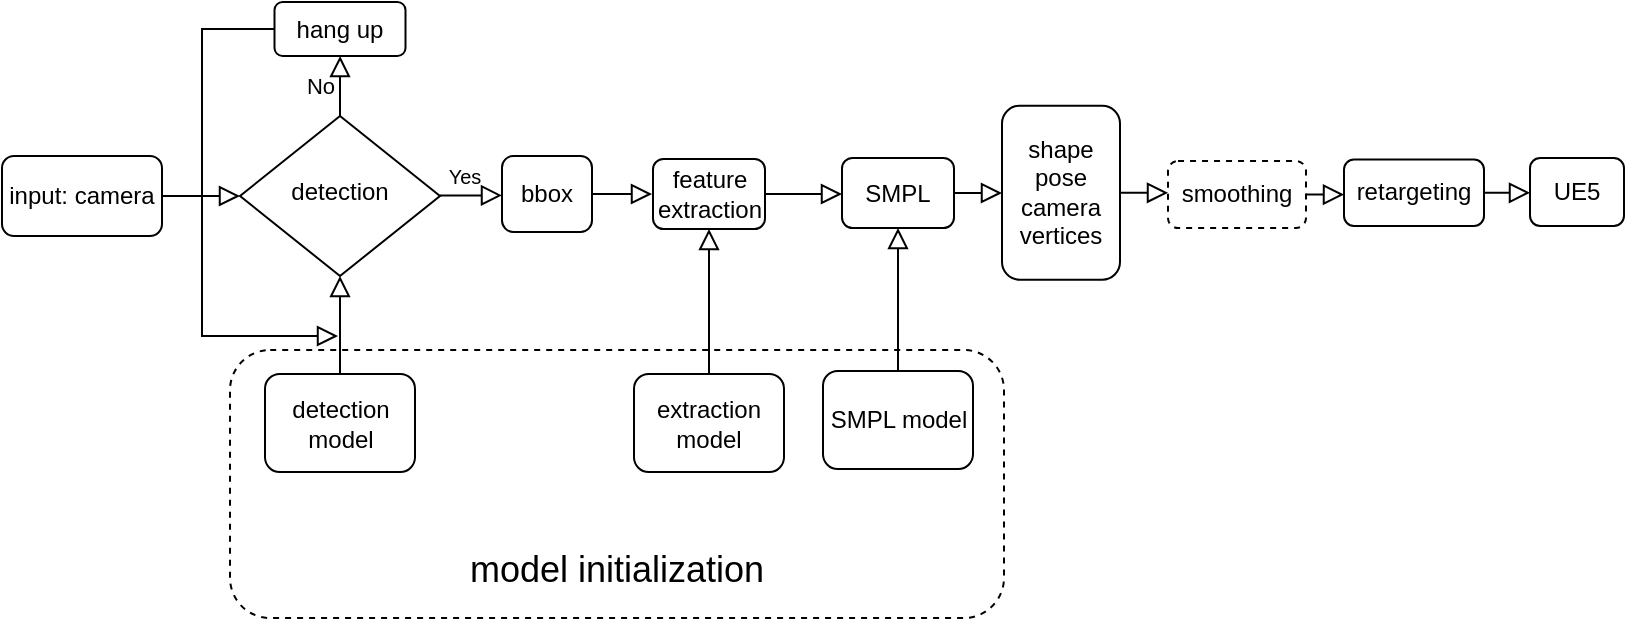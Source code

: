 <mxfile version="20.2.3" type="github">
  <diagram id="C5RBs43oDa-KdzZeNtuy" name="Page-1">
    <mxGraphModel dx="1283" dy="587" grid="0" gridSize="10" guides="1" tooltips="1" connect="1" arrows="1" fold="1" page="1" pageScale="1" pageWidth="827" pageHeight="1169" math="0" shadow="0">
      <root>
        <mxCell id="WIyWlLk6GJQsqaUBKTNV-0" />
        <mxCell id="WIyWlLk6GJQsqaUBKTNV-1" parent="WIyWlLk6GJQsqaUBKTNV-0" />
        <mxCell id="WIyWlLk6GJQsqaUBKTNV-2" value="" style="rounded=0;html=1;jettySize=auto;orthogonalLoop=1;fontSize=11;endArrow=block;endFill=0;endSize=8;strokeWidth=1;shadow=0;labelBackgroundColor=none;edgeStyle=orthogonalEdgeStyle;" parent="WIyWlLk6GJQsqaUBKTNV-1" source="WIyWlLk6GJQsqaUBKTNV-3" target="WIyWlLk6GJQsqaUBKTNV-6" edge="1">
          <mxGeometry relative="1" as="geometry" />
        </mxCell>
        <mxCell id="WIyWlLk6GJQsqaUBKTNV-3" value="input: camera" style="rounded=1;whiteSpace=wrap;html=1;fontSize=12;glass=0;strokeWidth=1;shadow=0;" parent="WIyWlLk6GJQsqaUBKTNV-1" vertex="1">
          <mxGeometry x="9" y="299" width="80" height="40" as="geometry" />
        </mxCell>
        <mxCell id="WIyWlLk6GJQsqaUBKTNV-5" value="No" style="edgeStyle=orthogonalEdgeStyle;rounded=0;html=1;jettySize=auto;orthogonalLoop=1;fontSize=11;endArrow=block;endFill=0;endSize=8;strokeWidth=1;shadow=0;labelBackgroundColor=none;" parent="WIyWlLk6GJQsqaUBKTNV-1" source="WIyWlLk6GJQsqaUBKTNV-6" target="WIyWlLk6GJQsqaUBKTNV-7" edge="1">
          <mxGeometry y="10" relative="1" as="geometry">
            <mxPoint as="offset" />
          </mxGeometry>
        </mxCell>
        <mxCell id="WIyWlLk6GJQsqaUBKTNV-6" value="detection" style="rhombus;whiteSpace=wrap;html=1;shadow=0;fontFamily=Helvetica;fontSize=12;align=center;strokeWidth=1;spacing=6;spacingTop=-4;" parent="WIyWlLk6GJQsqaUBKTNV-1" vertex="1">
          <mxGeometry x="128" y="279" width="100" height="80" as="geometry" />
        </mxCell>
        <mxCell id="WIyWlLk6GJQsqaUBKTNV-7" value="hang up" style="rounded=1;whiteSpace=wrap;html=1;fontSize=12;glass=0;strokeWidth=1;shadow=0;" parent="WIyWlLk6GJQsqaUBKTNV-1" vertex="1">
          <mxGeometry x="145.25" y="222" width="65.5" height="27" as="geometry" />
        </mxCell>
        <mxCell id="WIyWlLk6GJQsqaUBKTNV-11" value="SMPL" style="rounded=1;whiteSpace=wrap;html=1;fontSize=12;glass=0;strokeWidth=1;shadow=0;" parent="WIyWlLk6GJQsqaUBKTNV-1" vertex="1">
          <mxGeometry x="429" y="300" width="56" height="35" as="geometry" />
        </mxCell>
        <mxCell id="WIyWlLk6GJQsqaUBKTNV-12" value="bbox" style="rounded=1;whiteSpace=wrap;html=1;fontSize=12;glass=0;strokeWidth=1;shadow=0;" parent="WIyWlLk6GJQsqaUBKTNV-1" vertex="1">
          <mxGeometry x="259" y="299" width="45" height="38" as="geometry" />
        </mxCell>
        <mxCell id="kQRysHu-y29OLwsxn-ja-0" value="&lt;br&gt;&lt;br&gt;&lt;br&gt;&lt;br&gt;&lt;br&gt;&lt;br&gt;&lt;font style=&quot;font-size: 18px;&quot;&gt;model initialization&lt;/font&gt;" style="rounded=1;whiteSpace=wrap;html=1;fontSize=12;glass=0;strokeWidth=1;shadow=0;dashed=1;" parent="WIyWlLk6GJQsqaUBKTNV-1" vertex="1">
          <mxGeometry x="123" y="396" width="387" height="134" as="geometry" />
        </mxCell>
        <mxCell id="kQRysHu-y29OLwsxn-ja-7" value="feature extraction" style="rounded=1;whiteSpace=wrap;html=1;fontSize=12;glass=0;strokeWidth=1;shadow=0;" parent="WIyWlLk6GJQsqaUBKTNV-1" vertex="1">
          <mxGeometry x="334.5" y="300.5" width="56" height="35" as="geometry" />
        </mxCell>
        <mxCell id="kQRysHu-y29OLwsxn-ja-11" value="shape&lt;br&gt;pose&lt;br&gt;camera&lt;br&gt;vertices" style="rounded=1;whiteSpace=wrap;html=1;fontSize=12;glass=0;strokeWidth=1;shadow=0;" parent="WIyWlLk6GJQsqaUBKTNV-1" vertex="1">
          <mxGeometry x="509" y="273.87" width="59" height="87" as="geometry" />
        </mxCell>
        <mxCell id="kQRysHu-y29OLwsxn-ja-16" value="smoothing" style="rounded=1;whiteSpace=wrap;html=1;fontSize=12;glass=0;strokeWidth=1;shadow=0;dashed=1;" parent="WIyWlLk6GJQsqaUBKTNV-1" vertex="1">
          <mxGeometry x="592" y="301.5" width="69" height="33.5" as="geometry" />
        </mxCell>
        <mxCell id="fD3x8Fio7NQ1CZcmt16a-1" value="" style="rounded=0;html=1;jettySize=auto;orthogonalLoop=1;fontSize=11;endArrow=block;endFill=0;endSize=8;strokeWidth=1;shadow=0;labelBackgroundColor=none;edgeStyle=orthogonalEdgeStyle;entryX=0;entryY=0.5;entryDx=0;entryDy=0;" edge="1" parent="WIyWlLk6GJQsqaUBKTNV-1" target="WIyWlLk6GJQsqaUBKTNV-12">
          <mxGeometry relative="1" as="geometry">
            <mxPoint x="228" y="318.71" as="sourcePoint" />
            <mxPoint x="251" y="318.71" as="targetPoint" />
          </mxGeometry>
        </mxCell>
        <mxCell id="fD3x8Fio7NQ1CZcmt16a-2" value="&lt;font style=&quot;font-size: 10px;&quot;&gt;Yes&lt;/font&gt;" style="text;html=1;align=center;verticalAlign=middle;resizable=0;points=[];autosize=1;strokeColor=none;fillColor=none;" vertex="1" parent="WIyWlLk6GJQsqaUBKTNV-1">
          <mxGeometry x="221" y="296" width="38" height="26" as="geometry" />
        </mxCell>
        <mxCell id="fD3x8Fio7NQ1CZcmt16a-5" value="" style="rounded=0;html=1;jettySize=auto;orthogonalLoop=1;fontSize=11;endArrow=block;endFill=0;endSize=8;strokeWidth=1;shadow=0;labelBackgroundColor=none;edgeStyle=orthogonalEdgeStyle;exitX=1;exitY=0.5;exitDx=0;exitDy=0;entryX=0;entryY=0.5;entryDx=0;entryDy=0;" edge="1" parent="WIyWlLk6GJQsqaUBKTNV-1" source="kQRysHu-y29OLwsxn-ja-7" target="WIyWlLk6GJQsqaUBKTNV-11">
          <mxGeometry relative="1" as="geometry">
            <mxPoint x="232.5" y="227.0" as="sourcePoint" />
            <mxPoint x="299" y="309" as="targetPoint" />
          </mxGeometry>
        </mxCell>
        <mxCell id="fD3x8Fio7NQ1CZcmt16a-6" value="" style="rounded=0;html=1;jettySize=auto;orthogonalLoop=1;fontSize=11;endArrow=block;endFill=0;endSize=8;strokeWidth=1;shadow=0;labelBackgroundColor=none;edgeStyle=orthogonalEdgeStyle;exitX=1;exitY=0.5;exitDx=0;exitDy=0;" edge="1" parent="WIyWlLk6GJQsqaUBKTNV-1" source="WIyWlLk6GJQsqaUBKTNV-12">
          <mxGeometry relative="1" as="geometry">
            <mxPoint x="340.75" y="362.0" as="sourcePoint" />
            <mxPoint x="334" y="318" as="targetPoint" />
          </mxGeometry>
        </mxCell>
        <mxCell id="fD3x8Fio7NQ1CZcmt16a-7" value="" style="rounded=0;html=1;jettySize=auto;orthogonalLoop=1;fontSize=11;endArrow=block;endFill=0;endSize=8;strokeWidth=1;shadow=0;labelBackgroundColor=none;edgeStyle=orthogonalEdgeStyle;exitX=1;exitY=0.5;exitDx=0;exitDy=0;entryX=0;entryY=0.5;entryDx=0;entryDy=0;" edge="1" parent="WIyWlLk6GJQsqaUBKTNV-1" source="kQRysHu-y29OLwsxn-ja-11" target="kQRysHu-y29OLwsxn-ja-16">
          <mxGeometry relative="1" as="geometry">
            <mxPoint x="252.5" y="247.0" as="sourcePoint" />
            <mxPoint x="319" y="329" as="targetPoint" />
          </mxGeometry>
        </mxCell>
        <mxCell id="fD3x8Fio7NQ1CZcmt16a-11" value="" style="rounded=0;html=1;jettySize=auto;orthogonalLoop=1;fontSize=11;endArrow=block;endFill=0;endSize=8;strokeWidth=1;shadow=0;labelBackgroundColor=none;edgeStyle=orthogonalEdgeStyle;exitX=1;exitY=0.5;exitDx=0;exitDy=0;entryX=0;entryY=0.5;entryDx=0;entryDy=0;" edge="1" parent="WIyWlLk6GJQsqaUBKTNV-1" source="WIyWlLk6GJQsqaUBKTNV-11" target="kQRysHu-y29OLwsxn-ja-11">
          <mxGeometry relative="1" as="geometry">
            <mxPoint x="545" y="214.0" as="sourcePoint" />
            <mxPoint x="611.5" y="296" as="targetPoint" />
          </mxGeometry>
        </mxCell>
        <mxCell id="fD3x8Fio7NQ1CZcmt16a-15" value="retargeting" style="rounded=1;whiteSpace=wrap;html=1;fontSize=12;glass=0;strokeWidth=1;shadow=0;" vertex="1" parent="WIyWlLk6GJQsqaUBKTNV-1">
          <mxGeometry x="680" y="300.75" width="70" height="33.25" as="geometry" />
        </mxCell>
        <mxCell id="fD3x8Fio7NQ1CZcmt16a-16" value="" style="rounded=0;html=1;jettySize=auto;orthogonalLoop=1;fontSize=11;endArrow=block;endFill=0;endSize=8;strokeWidth=1;shadow=0;labelBackgroundColor=none;edgeStyle=orthogonalEdgeStyle;exitX=1;exitY=0.5;exitDx=0;exitDy=0;" edge="1" parent="WIyWlLk6GJQsqaUBKTNV-1" source="kQRysHu-y29OLwsxn-ja-16">
          <mxGeometry relative="1" as="geometry">
            <mxPoint x="578" y="328.25" as="sourcePoint" />
            <mxPoint x="680" y="318" as="targetPoint" />
          </mxGeometry>
        </mxCell>
        <mxCell id="fD3x8Fio7NQ1CZcmt16a-17" value="detection model" style="rounded=1;whiteSpace=wrap;html=1;fontSize=12;glass=0;strokeWidth=1;shadow=0;" vertex="1" parent="WIyWlLk6GJQsqaUBKTNV-1">
          <mxGeometry x="140.5" y="408" width="75" height="49" as="geometry" />
        </mxCell>
        <mxCell id="fD3x8Fio7NQ1CZcmt16a-18" value="" style="rounded=0;html=1;jettySize=auto;orthogonalLoop=1;fontSize=11;endArrow=block;endFill=0;endSize=8;strokeWidth=1;shadow=0;labelBackgroundColor=none;edgeStyle=orthogonalEdgeStyle;exitX=0.5;exitY=0;exitDx=0;exitDy=0;entryX=0.5;entryY=1;entryDx=0;entryDy=0;" edge="1" parent="WIyWlLk6GJQsqaUBKTNV-1" source="fD3x8Fio7NQ1CZcmt16a-17" target="WIyWlLk6GJQsqaUBKTNV-6">
          <mxGeometry relative="1" as="geometry">
            <mxPoint x="232.5" y="227" as="sourcePoint" />
            <mxPoint x="299" y="309" as="targetPoint" />
          </mxGeometry>
        </mxCell>
        <mxCell id="fD3x8Fio7NQ1CZcmt16a-19" value="extraction model" style="rounded=1;whiteSpace=wrap;html=1;fontSize=12;glass=0;strokeWidth=1;shadow=0;" vertex="1" parent="WIyWlLk6GJQsqaUBKTNV-1">
          <mxGeometry x="325" y="408" width="75" height="49" as="geometry" />
        </mxCell>
        <mxCell id="fD3x8Fio7NQ1CZcmt16a-20" value="" style="rounded=0;html=1;jettySize=auto;orthogonalLoop=1;fontSize=11;endArrow=block;endFill=0;endSize=8;strokeWidth=1;shadow=0;labelBackgroundColor=none;edgeStyle=orthogonalEdgeStyle;exitX=0.5;exitY=0;exitDx=0;exitDy=0;" edge="1" parent="WIyWlLk6GJQsqaUBKTNV-1" source="fD3x8Fio7NQ1CZcmt16a-19" target="kQRysHu-y29OLwsxn-ja-7">
          <mxGeometry relative="1" as="geometry">
            <mxPoint x="422.5" y="227" as="sourcePoint" />
            <mxPoint x="368" y="359" as="targetPoint" />
          </mxGeometry>
        </mxCell>
        <mxCell id="fD3x8Fio7NQ1CZcmt16a-23" value="" style="rounded=0;html=1;jettySize=auto;orthogonalLoop=1;fontSize=11;endArrow=block;endFill=0;endSize=8;strokeWidth=1;shadow=0;labelBackgroundColor=none;edgeStyle=orthogonalEdgeStyle;exitX=0;exitY=0.5;exitDx=0;exitDy=0;" edge="1" parent="WIyWlLk6GJQsqaUBKTNV-1" source="WIyWlLk6GJQsqaUBKTNV-7">
          <mxGeometry relative="1" as="geometry">
            <mxPoint x="90" y="329" as="sourcePoint" />
            <mxPoint x="177" y="389" as="targetPoint" />
            <Array as="points">
              <mxPoint x="109" y="236" />
              <mxPoint x="109" y="389" />
            </Array>
          </mxGeometry>
        </mxCell>
        <mxCell id="fD3x8Fio7NQ1CZcmt16a-25" value="UE5" style="rounded=1;whiteSpace=wrap;html=1;fontSize=12;glass=0;strokeWidth=1;shadow=0;" vertex="1" parent="WIyWlLk6GJQsqaUBKTNV-1">
          <mxGeometry x="773" y="300" width="47" height="34" as="geometry" />
        </mxCell>
        <mxCell id="fD3x8Fio7NQ1CZcmt16a-26" value="" style="rounded=0;html=1;jettySize=auto;orthogonalLoop=1;fontSize=11;endArrow=block;endFill=0;endSize=8;strokeWidth=1;shadow=0;labelBackgroundColor=none;edgeStyle=orthogonalEdgeStyle;exitX=1;exitY=0.5;exitDx=0;exitDy=0;entryX=0;entryY=0.5;entryDx=0;entryDy=0;" edge="1" parent="WIyWlLk6GJQsqaUBKTNV-1" source="fD3x8Fio7NQ1CZcmt16a-15" target="fD3x8Fio7NQ1CZcmt16a-25">
          <mxGeometry relative="1" as="geometry">
            <mxPoint x="671" y="328.25" as="sourcePoint" />
            <mxPoint x="690" y="328.0" as="targetPoint" />
          </mxGeometry>
        </mxCell>
        <mxCell id="fD3x8Fio7NQ1CZcmt16a-29" value="SMPL model" style="rounded=1;whiteSpace=wrap;html=1;fontSize=12;glass=0;strokeWidth=1;shadow=0;" vertex="1" parent="WIyWlLk6GJQsqaUBKTNV-1">
          <mxGeometry x="419.5" y="406.5" width="75" height="49" as="geometry" />
        </mxCell>
        <mxCell id="fD3x8Fio7NQ1CZcmt16a-30" value="" style="rounded=0;html=1;jettySize=auto;orthogonalLoop=1;fontSize=11;endArrow=block;endFill=0;endSize=8;strokeWidth=1;shadow=0;labelBackgroundColor=none;edgeStyle=orthogonalEdgeStyle;exitX=0.5;exitY=0;exitDx=0;exitDy=0;entryX=0.5;entryY=1;entryDx=0;entryDy=0;" edge="1" parent="WIyWlLk6GJQsqaUBKTNV-1" source="fD3x8Fio7NQ1CZcmt16a-29" target="WIyWlLk6GJQsqaUBKTNV-11">
          <mxGeometry relative="1" as="geometry">
            <mxPoint x="517" y="225.5" as="sourcePoint" />
            <mxPoint x="457" y="334" as="targetPoint" />
          </mxGeometry>
        </mxCell>
      </root>
    </mxGraphModel>
  </diagram>
</mxfile>
